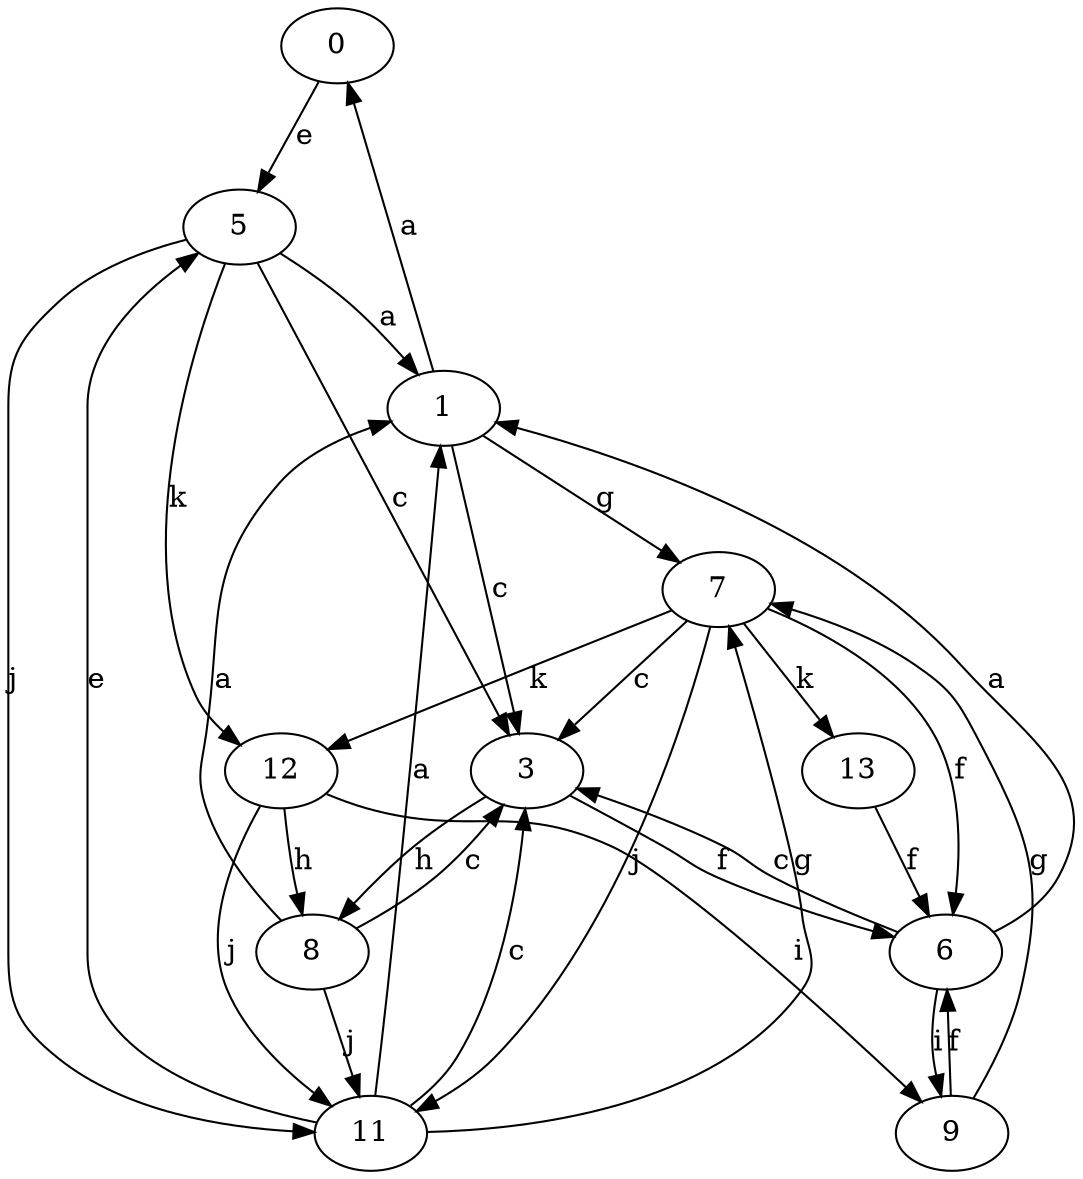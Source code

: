strict digraph  {
0;
1;
3;
5;
6;
7;
8;
9;
11;
12;
13;
0 -> 5  [label=e];
1 -> 0  [label=a];
1 -> 3  [label=c];
1 -> 7  [label=g];
3 -> 6  [label=f];
3 -> 8  [label=h];
5 -> 1  [label=a];
5 -> 3  [label=c];
5 -> 11  [label=j];
5 -> 12  [label=k];
6 -> 1  [label=a];
6 -> 3  [label=c];
6 -> 9  [label=i];
7 -> 3  [label=c];
7 -> 6  [label=f];
7 -> 11  [label=j];
7 -> 12  [label=k];
7 -> 13  [label=k];
8 -> 1  [label=a];
8 -> 3  [label=c];
8 -> 11  [label=j];
9 -> 6  [label=f];
9 -> 7  [label=g];
11 -> 1  [label=a];
11 -> 3  [label=c];
11 -> 5  [label=e];
11 -> 7  [label=g];
12 -> 8  [label=h];
12 -> 9  [label=i];
12 -> 11  [label=j];
13 -> 6  [label=f];
}
